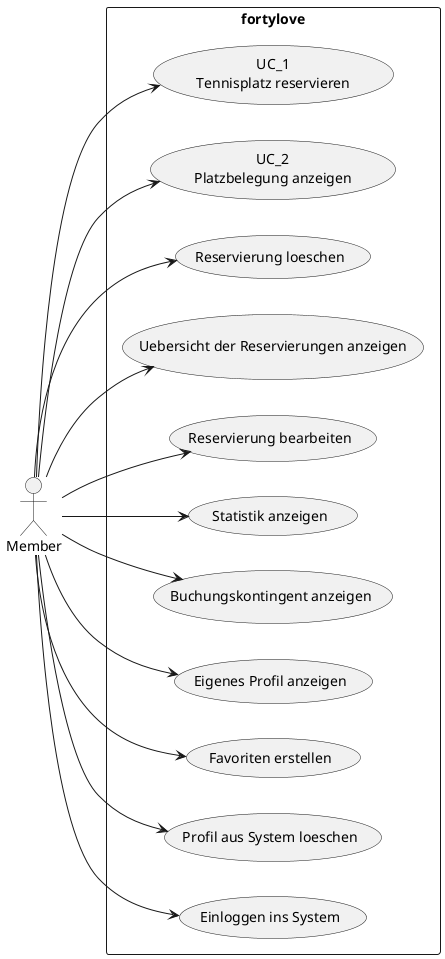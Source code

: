 @startuml
left to right direction
actor "Member" as Actor
rectangle fortylove {
    Actor --> (UC_1\nTennisplatz reservieren)
    Actor --> (UC_2\nPlatzbelegung anzeigen)
    Actor --> (Reservierung loeschen)
    Actor --> (Uebersicht der Reservierungen anzeigen)
    Actor --> (Reservierung bearbeiten)
    Actor --> (Statistik anzeigen)
    Actor --> (Buchungskontingent anzeigen)
    Actor --> (Eigenes Profil anzeigen)
    Actor --> (Favoriten erstellen)
    Actor --> (Profil aus System loeschen)
    Actor --> (Einloggen ins System)
}

@enduml

